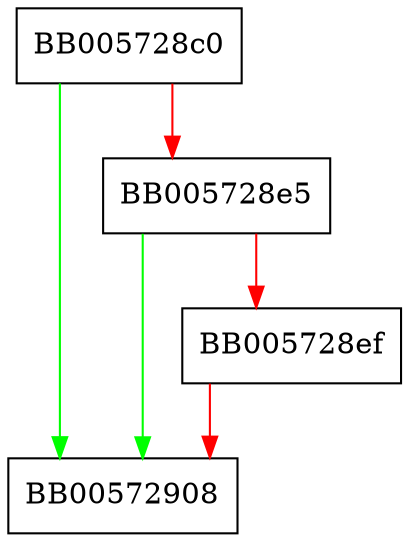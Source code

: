 digraph CONF_module_add {
  node [shape="box"];
  graph [splines=ortho];
  BB005728c0 -> BB00572908 [color="green"];
  BB005728c0 -> BB005728e5 [color="red"];
  BB005728e5 -> BB00572908 [color="green"];
  BB005728e5 -> BB005728ef [color="red"];
  BB005728ef -> BB00572908 [color="red"];
}